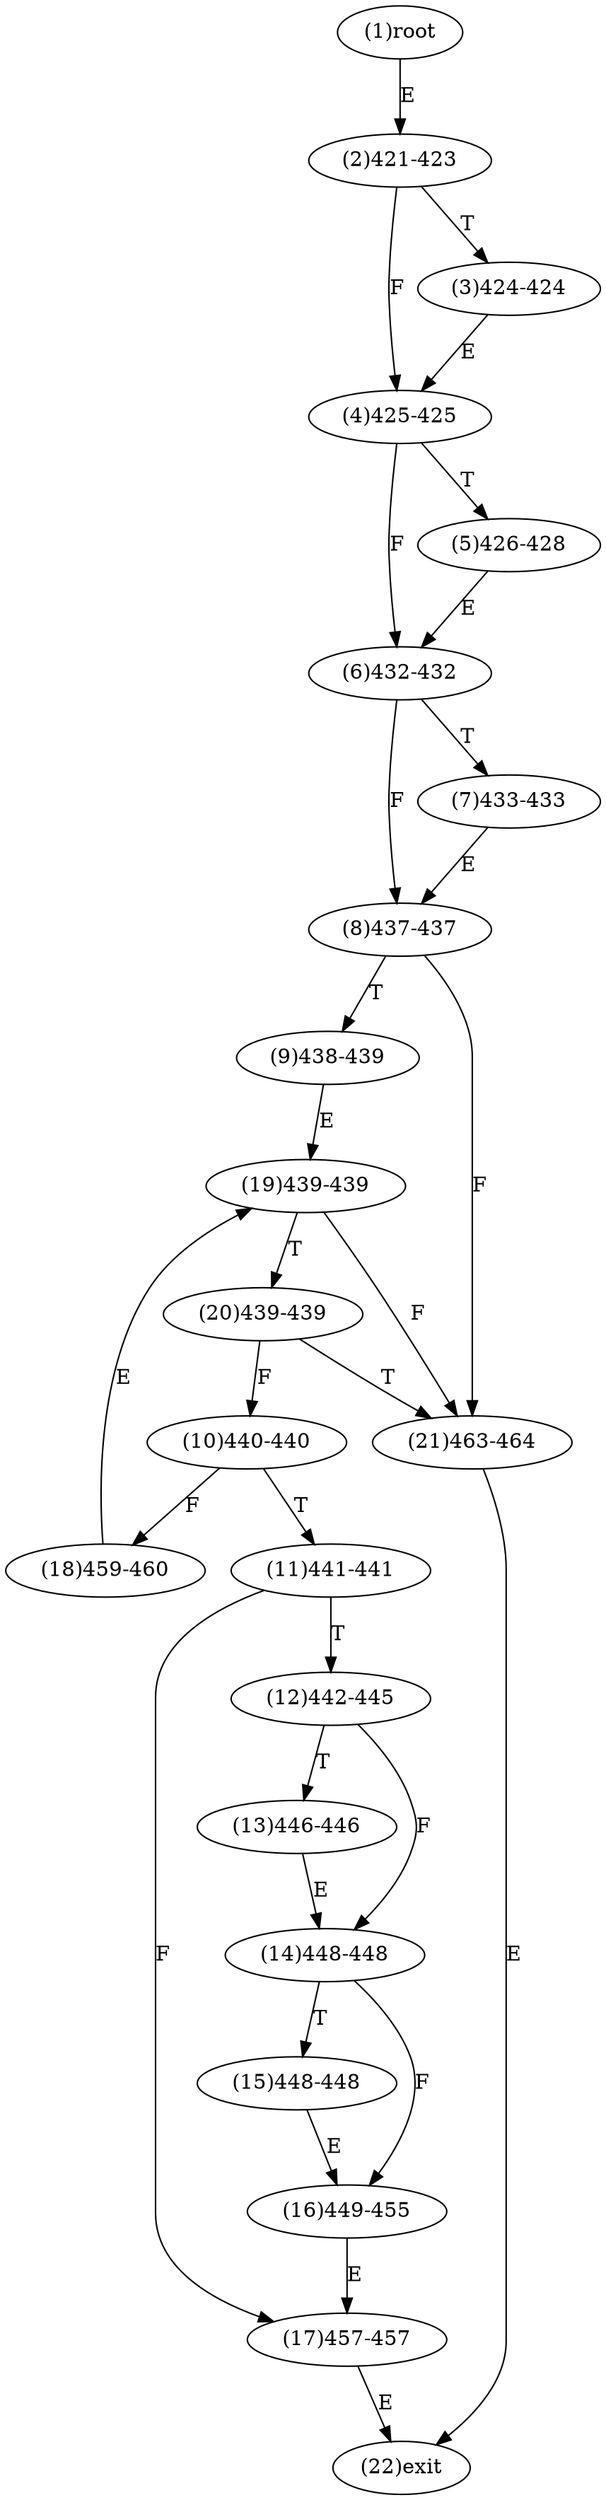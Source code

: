 digraph "" { 
1[ label="(1)root"];
2[ label="(2)421-423"];
3[ label="(3)424-424"];
4[ label="(4)425-425"];
5[ label="(5)426-428"];
6[ label="(6)432-432"];
7[ label="(7)433-433"];
8[ label="(8)437-437"];
9[ label="(9)438-439"];
10[ label="(10)440-440"];
11[ label="(11)441-441"];
12[ label="(12)442-445"];
13[ label="(13)446-446"];
14[ label="(14)448-448"];
15[ label="(15)448-448"];
17[ label="(17)457-457"];
16[ label="(16)449-455"];
19[ label="(19)439-439"];
18[ label="(18)459-460"];
21[ label="(21)463-464"];
20[ label="(20)439-439"];
22[ label="(22)exit"];
1->2[ label="E"];
2->4[ label="F"];
2->3[ label="T"];
3->4[ label="E"];
4->6[ label="F"];
4->5[ label="T"];
5->6[ label="E"];
6->8[ label="F"];
6->7[ label="T"];
7->8[ label="E"];
8->21[ label="F"];
8->9[ label="T"];
9->19[ label="E"];
10->18[ label="F"];
10->11[ label="T"];
11->17[ label="F"];
11->12[ label="T"];
12->14[ label="F"];
12->13[ label="T"];
13->14[ label="E"];
14->16[ label="F"];
14->15[ label="T"];
15->16[ label="E"];
16->17[ label="E"];
17->22[ label="E"];
18->19[ label="E"];
19->21[ label="F"];
19->20[ label="T"];
20->10[ label="F"];
20->21[ label="T"];
21->22[ label="E"];
}